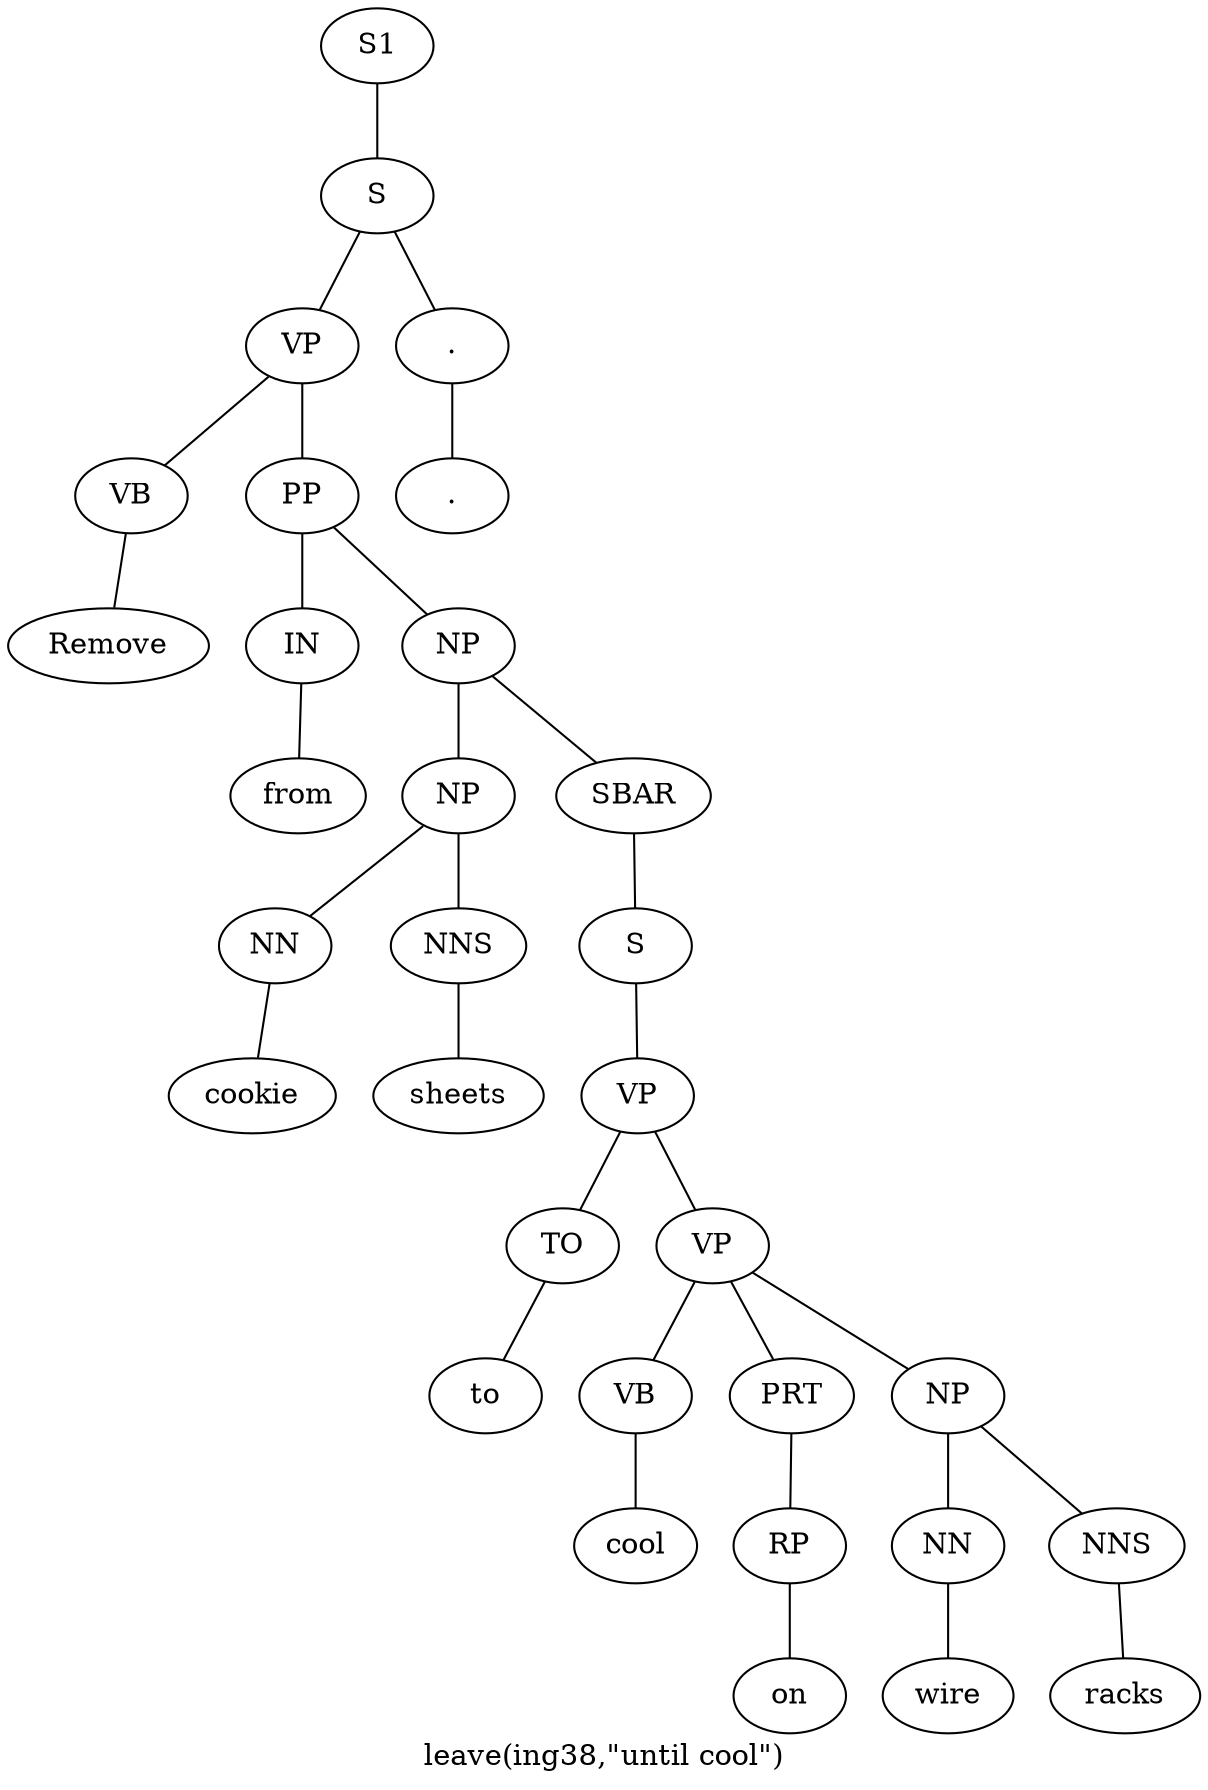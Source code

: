 graph SyntaxGraph {
	label = "leave(ing38,\"until cool\")";
	Node0 [label="S1"];
	Node1 [label="S"];
	Node2 [label="VP"];
	Node3 [label="VB"];
	Node4 [label="Remove"];
	Node5 [label="PP"];
	Node6 [label="IN"];
	Node7 [label="from"];
	Node8 [label="NP"];
	Node9 [label="NP"];
	Node10 [label="NN"];
	Node11 [label="cookie"];
	Node12 [label="NNS"];
	Node13 [label="sheets"];
	Node14 [label="SBAR"];
	Node15 [label="S"];
	Node16 [label="VP"];
	Node17 [label="TO"];
	Node18 [label="to"];
	Node19 [label="VP"];
	Node20 [label="VB"];
	Node21 [label="cool"];
	Node22 [label="PRT"];
	Node23 [label="RP"];
	Node24 [label="on"];
	Node25 [label="NP"];
	Node26 [label="NN"];
	Node27 [label="wire"];
	Node28 [label="NNS"];
	Node29 [label="racks"];
	Node30 [label="."];
	Node31 [label="."];

	Node0 -- Node1;
	Node1 -- Node2;
	Node1 -- Node30;
	Node2 -- Node3;
	Node2 -- Node5;
	Node3 -- Node4;
	Node5 -- Node6;
	Node5 -- Node8;
	Node6 -- Node7;
	Node8 -- Node9;
	Node8 -- Node14;
	Node9 -- Node10;
	Node9 -- Node12;
	Node10 -- Node11;
	Node12 -- Node13;
	Node14 -- Node15;
	Node15 -- Node16;
	Node16 -- Node17;
	Node16 -- Node19;
	Node17 -- Node18;
	Node19 -- Node20;
	Node19 -- Node22;
	Node19 -- Node25;
	Node20 -- Node21;
	Node22 -- Node23;
	Node23 -- Node24;
	Node25 -- Node26;
	Node25 -- Node28;
	Node26 -- Node27;
	Node28 -- Node29;
	Node30 -- Node31;
}